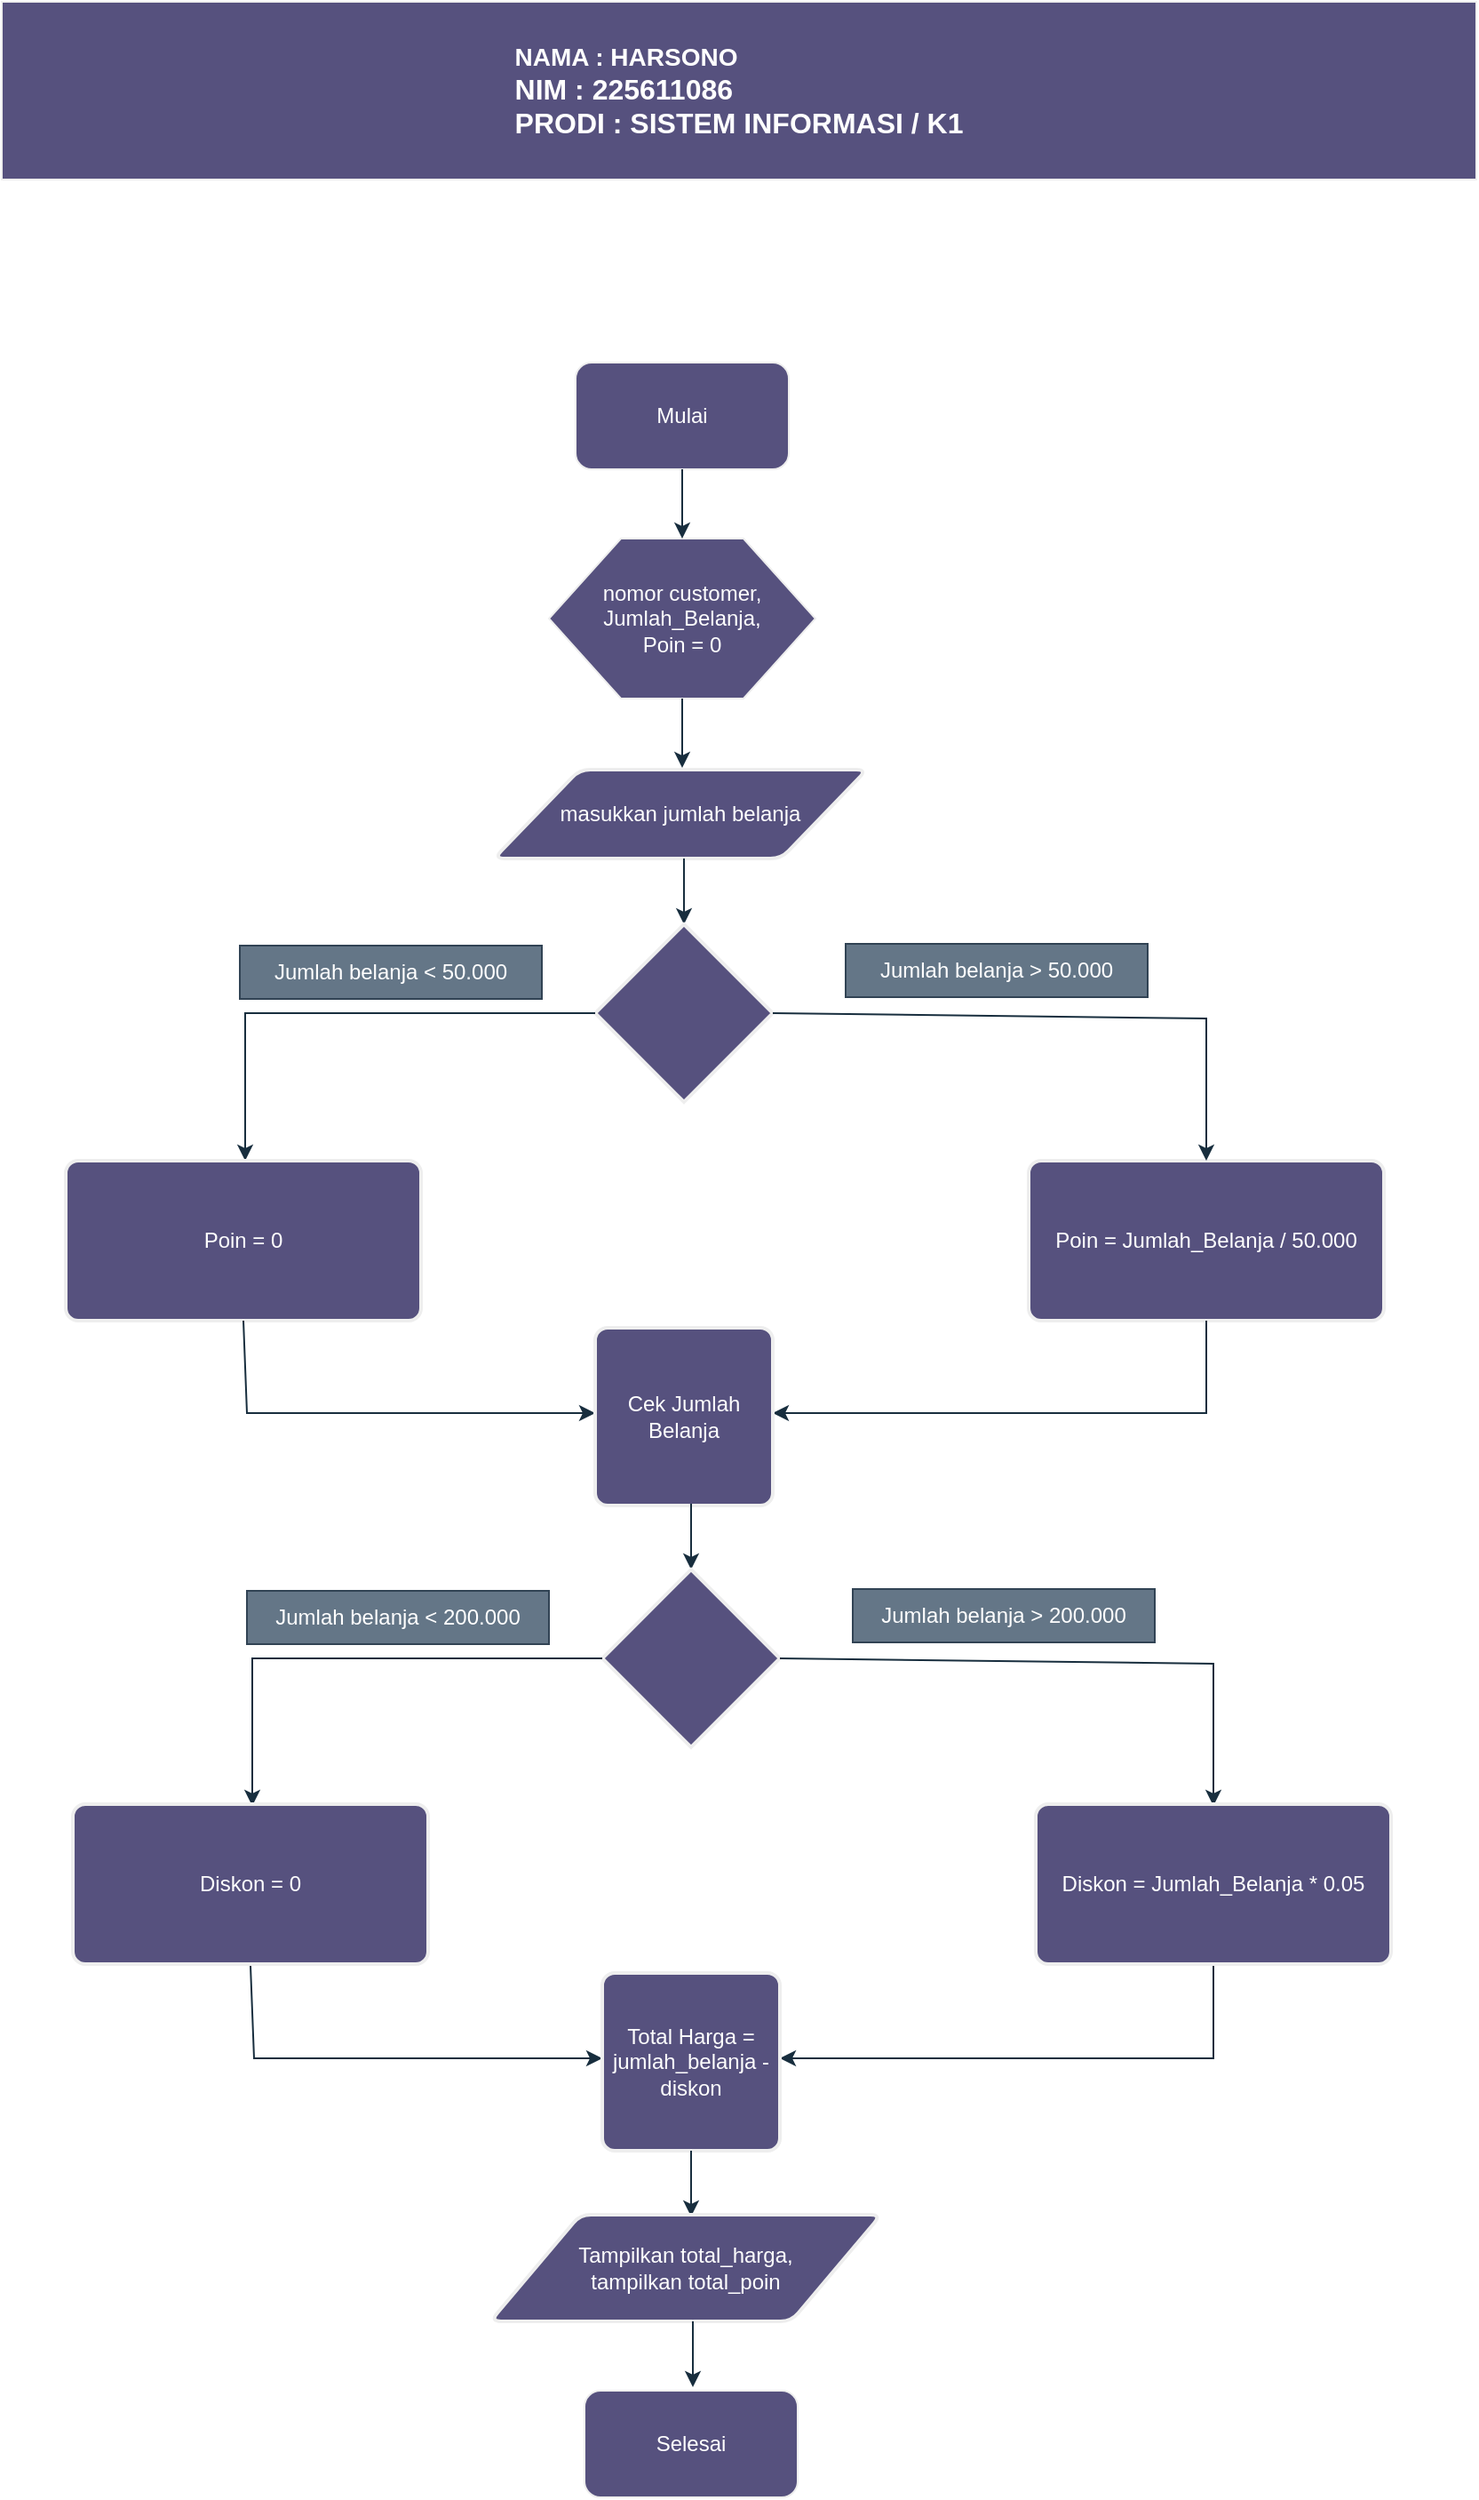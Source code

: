 <mxfile version="21.7.5" type="github" pages="3">
  <diagram name="Page-1" id="74e2e168-ea6b-b213-b513-2b3c1d86103e">
    <mxGraphModel dx="1120" dy="520" grid="1" gridSize="10" guides="1" tooltips="1" connect="1" arrows="1" fold="1" page="1" pageScale="1" pageWidth="850" pageHeight="1500" background="none" math="0" shadow="0">
      <root>
        <mxCell id="0" />
        <mxCell id="1" parent="0" />
        <mxCell id="5HVlAv0M6LLN2Jrp2UyM-1" value="Mulai" style="rounded=1;whiteSpace=wrap;html=1;points=[[0,0,0,0,0],[0,0.25,0,0,0],[0,0.5,0,0,0],[0,0.75,0,0,0],[0,1,0,0,0],[0.25,0,0,0,0],[0.25,1,0,0,0],[0.5,0,0,0,0],[0.5,1,0,0,0],[0.75,0,0,0,0],[0.75,1,0,0,0],[1,0,0,0,0],[1,0.25,0,0,0],[1,0.5,0,0,0],[1,0.75,0,0,0],[1,1,0,0,0]];labelBackgroundColor=none;fillColor=#56517E;strokeColor=#EEEEEE;fontColor=#FFFFFF;" parent="1" vertex="1">
          <mxGeometry x="333" y="223" width="120" height="60" as="geometry" />
        </mxCell>
        <mxCell id="5HVlAv0M6LLN2Jrp2UyM-6" value="masukkan jumlah belanja" style="shape=parallelogram;html=1;strokeWidth=2;perimeter=parallelogramPerimeter;whiteSpace=wrap;rounded=1;arcSize=12;size=0.23;labelBackgroundColor=none;fillColor=#56517E;strokeColor=#EEEEEE;fontColor=#FFFFFF;" parent="1" vertex="1">
          <mxGeometry x="287" y="452" width="210" height="50" as="geometry" />
        </mxCell>
        <mxCell id="5HVlAv0M6LLN2Jrp2UyM-8" value="" style="group;labelBackgroundColor=none;fontColor=#FFFFFF;" parent="1" vertex="1" connectable="0">
          <mxGeometry x="318" y="322" width="150" height="90" as="geometry" />
        </mxCell>
        <mxCell id="5HVlAv0M6LLN2Jrp2UyM-4" value="" style="verticalLabelPosition=bottom;verticalAlign=top;html=1;shape=hexagon;perimeter=hexagonPerimeter2;arcSize=6;size=0.27;labelBackgroundColor=none;fillColor=#56517E;strokeColor=#EEEEEE;fontColor=#FFFFFF;" parent="5HVlAv0M6LLN2Jrp2UyM-8" vertex="1">
          <mxGeometry width="150" height="90" as="geometry" />
        </mxCell>
        <mxCell id="5HVlAv0M6LLN2Jrp2UyM-7" value="&lt;div&gt;nomor customer,&lt;/div&gt;&lt;div&gt;Jumlah_Belanja,&lt;/div&gt;&lt;div&gt;Poin = 0&lt;/div&gt;" style="text;strokeColor=none;align=center;fillColor=none;html=1;verticalAlign=middle;whiteSpace=wrap;rounded=0;labelBackgroundColor=none;fontColor=#FFFFFF;" parent="5HVlAv0M6LLN2Jrp2UyM-8" vertex="1">
          <mxGeometry x="25" y="20" width="100" height="50" as="geometry" />
        </mxCell>
        <mxCell id="5HVlAv0M6LLN2Jrp2UyM-9" value="" style="endArrow=classic;html=1;rounded=0;labelBackgroundColor=none;strokeColor=#182E3E;fontColor=default;" parent="1" source="5HVlAv0M6LLN2Jrp2UyM-1" target="5HVlAv0M6LLN2Jrp2UyM-4" edge="1">
          <mxGeometry width="50" height="50" relative="1" as="geometry">
            <mxPoint x="333" y="442" as="sourcePoint" />
            <mxPoint x="383" y="392" as="targetPoint" />
            <Array as="points">
              <mxPoint x="393" y="322" />
            </Array>
          </mxGeometry>
        </mxCell>
        <mxCell id="5HVlAv0M6LLN2Jrp2UyM-10" value="" style="endArrow=classic;html=1;rounded=0;labelBackgroundColor=none;strokeColor=#182E3E;fontColor=default;" parent="1" edge="1">
          <mxGeometry width="50" height="50" relative="1" as="geometry">
            <mxPoint x="393" y="412" as="sourcePoint" />
            <mxPoint x="393" y="451" as="targetPoint" />
            <Array as="points">
              <mxPoint x="393" y="451" />
            </Array>
          </mxGeometry>
        </mxCell>
        <mxCell id="5HVlAv0M6LLN2Jrp2UyM-11" value="Poin = Jumlah_Belanja / 50.000" style="rounded=1;whiteSpace=wrap;html=1;absoluteArcSize=1;arcSize=14;strokeWidth=2;labelBackgroundColor=none;fillColor=#56517E;strokeColor=#EEEEEE;fontColor=#FFFFFF;" parent="1" vertex="1">
          <mxGeometry x="588" y="672" width="200" height="90" as="geometry" />
        </mxCell>
        <mxCell id="5HVlAv0M6LLN2Jrp2UyM-12" value="" style="endArrow=classic;html=1;rounded=0;labelBackgroundColor=none;strokeColor=#182E3E;fontColor=default;" parent="1" edge="1">
          <mxGeometry width="50" height="50" relative="1" as="geometry">
            <mxPoint x="394" y="502" as="sourcePoint" />
            <mxPoint x="394" y="539" as="targetPoint" />
            <Array as="points">
              <mxPoint x="394" y="539" />
            </Array>
          </mxGeometry>
        </mxCell>
        <mxCell id="5HVlAv0M6LLN2Jrp2UyM-13" value="" style="strokeWidth=2;html=1;shape=mxgraph.flowchart.decision;whiteSpace=wrap;labelBackgroundColor=none;fillColor=#56517E;strokeColor=#EEEEEE;fontColor=#FFFFFF;" parent="1" vertex="1">
          <mxGeometry x="344" y="539" width="100" height="100" as="geometry" />
        </mxCell>
        <mxCell id="5HVlAv0M6LLN2Jrp2UyM-15" value="" style="endArrow=classic;html=1;rounded=0;entryX=0.5;entryY=0;entryDx=0;entryDy=0;labelBackgroundColor=none;strokeColor=#182E3E;fontColor=default;exitX=1;exitY=0.5;exitDx=0;exitDy=0;exitPerimeter=0;" parent="1" source="5HVlAv0M6LLN2Jrp2UyM-13" target="5HVlAv0M6LLN2Jrp2UyM-11" edge="1">
          <mxGeometry width="50" height="50" relative="1" as="geometry">
            <mxPoint x="468" y="589" as="sourcePoint" />
            <mxPoint x="497" y="571" as="targetPoint" />
            <Array as="points">
              <mxPoint x="688" y="592" />
            </Array>
          </mxGeometry>
        </mxCell>
        <mxCell id="5HVlAv0M6LLN2Jrp2UyM-16" value="Jumlah belanja &amp;gt; 50.000" style="text;strokeColor=#314354;align=center;fillColor=#647687;html=1;verticalAlign=middle;whiteSpace=wrap;rounded=0;labelBackgroundColor=none;fontColor=#ffffff;" parent="1" vertex="1">
          <mxGeometry x="485" y="550" width="170" height="30" as="geometry" />
        </mxCell>
        <mxCell id="5HVlAv0M6LLN2Jrp2UyM-17" value="" style="endArrow=classic;html=1;rounded=0;exitX=0;exitY=0.5;exitDx=0;exitDy=0;exitPerimeter=0;labelBackgroundColor=none;strokeColor=#182E3E;fontColor=default;" parent="1" source="5HVlAv0M6LLN2Jrp2UyM-13" edge="1">
          <mxGeometry width="50" height="50" relative="1" as="geometry">
            <mxPoint x="428" y="599" as="sourcePoint" />
            <mxPoint x="147" y="672" as="targetPoint" />
            <Array as="points">
              <mxPoint x="147" y="589" />
            </Array>
          </mxGeometry>
        </mxCell>
        <mxCell id="9LC1-C9B8ry4PlxiWx_H-1" value="Poin = 0" style="rounded=1;whiteSpace=wrap;html=1;absoluteArcSize=1;arcSize=14;strokeWidth=2;labelBackgroundColor=none;fillColor=#56517E;strokeColor=#EEEEEE;fontColor=#FFFFFF;" parent="1" vertex="1">
          <mxGeometry x="46" y="672" width="200" height="90" as="geometry" />
        </mxCell>
        <mxCell id="9LC1-C9B8ry4PlxiWx_H-2" value="Jumlah belanja &amp;lt; 50.000" style="text;strokeColor=#314354;align=center;fillColor=#647687;html=1;verticalAlign=middle;whiteSpace=wrap;rounded=0;labelBackgroundColor=none;fontColor=#ffffff;" parent="1" vertex="1">
          <mxGeometry x="144" y="551" width="170" height="30" as="geometry" />
        </mxCell>
        <mxCell id="9LC1-C9B8ry4PlxiWx_H-6" value="" style="endArrow=classic;html=1;rounded=0;labelBackgroundColor=none;strokeColor=#182E3E;fontColor=default;exitX=0.5;exitY=1;exitDx=0;exitDy=0;entryX=0;entryY=0.5;entryDx=0;entryDy=0;entryPerimeter=0;" parent="1" source="9LC1-C9B8ry4PlxiWx_H-1" edge="1">
          <mxGeometry width="50" height="50" relative="1" as="geometry">
            <mxPoint x="118" y="494" as="sourcePoint" />
            <mxPoint x="344" y="814" as="targetPoint" />
            <Array as="points">
              <mxPoint x="148" y="814" />
            </Array>
          </mxGeometry>
        </mxCell>
        <mxCell id="9LC1-C9B8ry4PlxiWx_H-7" value="" style="endArrow=classic;html=1;rounded=0;exitX=0.5;exitY=1;exitDx=0;exitDy=0;labelBackgroundColor=none;strokeColor=#182E3E;fontColor=default;entryX=1;entryY=0.5;entryDx=0;entryDy=0;entryPerimeter=0;" parent="1" source="5HVlAv0M6LLN2Jrp2UyM-11" edge="1">
          <mxGeometry width="50" height="50" relative="1" as="geometry">
            <mxPoint x="478" y="854" as="sourcePoint" />
            <mxPoint x="444" y="814" as="targetPoint" />
            <Array as="points">
              <mxPoint x="688" y="814" />
            </Array>
          </mxGeometry>
        </mxCell>
        <mxCell id="9LC1-C9B8ry4PlxiWx_H-10" value="Cek Jumlah Belanja" style="rounded=1;whiteSpace=wrap;html=1;absoluteArcSize=1;arcSize=14;strokeWidth=2;strokeColor=#EEEEEE;fontColor=#FFFFFF;fillColor=#56517E;" parent="1" vertex="1">
          <mxGeometry x="344" y="766" width="100" height="100" as="geometry" />
        </mxCell>
        <mxCell id="9LC1-C9B8ry4PlxiWx_H-11" value="" style="endArrow=classic;html=1;rounded=0;labelBackgroundColor=none;strokeColor=#182E3E;fontColor=default;" parent="1" edge="1">
          <mxGeometry width="50" height="50" relative="1" as="geometry">
            <mxPoint x="398" y="865" as="sourcePoint" />
            <mxPoint x="398" y="902" as="targetPoint" />
            <Array as="points">
              <mxPoint x="398" y="902" />
            </Array>
          </mxGeometry>
        </mxCell>
        <mxCell id="9LC1-C9B8ry4PlxiWx_H-12" value="" style="strokeWidth=2;html=1;shape=mxgraph.flowchart.decision;whiteSpace=wrap;labelBackgroundColor=none;fillColor=#56517E;strokeColor=#EEEEEE;fontColor=#FFFFFF;" parent="1" vertex="1">
          <mxGeometry x="348" y="902" width="100" height="100" as="geometry" />
        </mxCell>
        <mxCell id="9LC1-C9B8ry4PlxiWx_H-13" value="" style="endArrow=classic;html=1;rounded=0;entryX=0.5;entryY=0;entryDx=0;entryDy=0;labelBackgroundColor=none;strokeColor=#182E3E;fontColor=default;exitX=1;exitY=0.5;exitDx=0;exitDy=0;exitPerimeter=0;" parent="1" edge="1">
          <mxGeometry width="50" height="50" relative="1" as="geometry">
            <mxPoint x="448" y="952" as="sourcePoint" />
            <mxPoint x="692" y="1035" as="targetPoint" />
            <Array as="points">
              <mxPoint x="692" y="955" />
            </Array>
          </mxGeometry>
        </mxCell>
        <mxCell id="9LC1-C9B8ry4PlxiWx_H-14" value="Jumlah belanja &amp;gt; 200.000" style="text;strokeColor=#314354;align=center;fillColor=#647687;html=1;verticalAlign=middle;whiteSpace=wrap;rounded=0;labelBackgroundColor=none;fontColor=#ffffff;" parent="1" vertex="1">
          <mxGeometry x="489" y="913" width="170" height="30" as="geometry" />
        </mxCell>
        <mxCell id="9LC1-C9B8ry4PlxiWx_H-15" value="" style="endArrow=classic;html=1;rounded=0;exitX=0;exitY=0.5;exitDx=0;exitDy=0;exitPerimeter=0;labelBackgroundColor=none;strokeColor=#182E3E;fontColor=default;" parent="1" edge="1">
          <mxGeometry width="50" height="50" relative="1" as="geometry">
            <mxPoint x="348" y="952" as="sourcePoint" />
            <mxPoint x="151" y="1035" as="targetPoint" />
            <Array as="points">
              <mxPoint x="151" y="952" />
            </Array>
          </mxGeometry>
        </mxCell>
        <mxCell id="9LC1-C9B8ry4PlxiWx_H-16" value="Jumlah belanja &amp;lt; 200.000" style="text;strokeColor=#314354;align=center;fillColor=#647687;html=1;verticalAlign=middle;whiteSpace=wrap;rounded=0;labelBackgroundColor=none;fontColor=#ffffff;" parent="1" vertex="1">
          <mxGeometry x="148" y="914" width="170" height="30" as="geometry" />
        </mxCell>
        <mxCell id="9LC1-C9B8ry4PlxiWx_H-17" value="Diskon = Jumlah_Belanja * 0.05" style="rounded=1;whiteSpace=wrap;html=1;absoluteArcSize=1;arcSize=14;strokeWidth=2;labelBackgroundColor=none;fillColor=#56517E;strokeColor=#EEEEEE;fontColor=#FFFFFF;" parent="1" vertex="1">
          <mxGeometry x="592" y="1034" width="200" height="90" as="geometry" />
        </mxCell>
        <mxCell id="9LC1-C9B8ry4PlxiWx_H-18" value="Diskon = 0" style="rounded=1;whiteSpace=wrap;html=1;absoluteArcSize=1;arcSize=14;strokeWidth=2;labelBackgroundColor=none;fillColor=#56517E;strokeColor=#EEEEEE;fontColor=#FFFFFF;" parent="1" vertex="1">
          <mxGeometry x="50" y="1034" width="200" height="90" as="geometry" />
        </mxCell>
        <mxCell id="9LC1-C9B8ry4PlxiWx_H-19" value="" style="endArrow=classic;html=1;rounded=0;labelBackgroundColor=none;strokeColor=#182E3E;fontColor=default;exitX=0.5;exitY=1;exitDx=0;exitDy=0;entryX=0;entryY=0.5;entryDx=0;entryDy=0;entryPerimeter=0;" parent="1" edge="1">
          <mxGeometry width="50" height="50" relative="1" as="geometry">
            <mxPoint x="150" y="1125" as="sourcePoint" />
            <mxPoint x="348" y="1177" as="targetPoint" />
            <Array as="points">
              <mxPoint x="152" y="1177" />
            </Array>
          </mxGeometry>
        </mxCell>
        <mxCell id="9LC1-C9B8ry4PlxiWx_H-20" value="" style="endArrow=classic;html=1;rounded=0;exitX=0.5;exitY=1;exitDx=0;exitDy=0;labelBackgroundColor=none;strokeColor=#182E3E;fontColor=default;entryX=1;entryY=0.5;entryDx=0;entryDy=0;entryPerimeter=0;" parent="1" edge="1">
          <mxGeometry width="50" height="50" relative="1" as="geometry">
            <mxPoint x="692" y="1125" as="sourcePoint" />
            <mxPoint x="448" y="1177" as="targetPoint" />
            <Array as="points">
              <mxPoint x="692" y="1177" />
            </Array>
          </mxGeometry>
        </mxCell>
        <mxCell id="9LC1-C9B8ry4PlxiWx_H-21" value="Total Harga = jumlah_belanja - diskon" style="rounded=1;whiteSpace=wrap;html=1;absoluteArcSize=1;arcSize=14;strokeWidth=2;strokeColor=#EEEEEE;fontColor=#FFFFFF;fillColor=#56517E;" parent="1" vertex="1">
          <mxGeometry x="348" y="1129" width="100" height="100" as="geometry" />
        </mxCell>
        <mxCell id="9LC1-C9B8ry4PlxiWx_H-22" value="" style="endArrow=classic;html=1;rounded=0;labelBackgroundColor=none;strokeColor=#182E3E;fontColor=default;" parent="1" edge="1">
          <mxGeometry width="50" height="50" relative="1" as="geometry">
            <mxPoint x="398" y="1229" as="sourcePoint" />
            <mxPoint x="398" y="1266" as="targetPoint" />
            <Array as="points">
              <mxPoint x="398" y="1266" />
            </Array>
          </mxGeometry>
        </mxCell>
        <mxCell id="9LC1-C9B8ry4PlxiWx_H-23" value="Tampilkan total_harga,&lt;br&gt;tampilkan total_poin" style="shape=parallelogram;html=1;strokeWidth=2;perimeter=parallelogramPerimeter;whiteSpace=wrap;rounded=1;arcSize=12;size=0.23;strokeColor=#EEEEEE;fontColor=#FFFFFF;fillColor=#56517E;" parent="1" vertex="1">
          <mxGeometry x="285" y="1265" width="220" height="60" as="geometry" />
        </mxCell>
        <mxCell id="9LC1-C9B8ry4PlxiWx_H-24" value="" style="endArrow=classic;html=1;rounded=0;labelBackgroundColor=none;strokeColor=#182E3E;fontColor=default;" parent="1" edge="1">
          <mxGeometry width="50" height="50" relative="1" as="geometry">
            <mxPoint x="399" y="1325" as="sourcePoint" />
            <mxPoint x="399" y="1362" as="targetPoint" />
            <Array as="points">
              <mxPoint x="399" y="1362" />
            </Array>
          </mxGeometry>
        </mxCell>
        <mxCell id="9LC1-C9B8ry4PlxiWx_H-25" value="Selesai" style="rounded=1;whiteSpace=wrap;html=1;points=[[0,0,0,0,0],[0,0.25,0,0,0],[0,0.5,0,0,0],[0,0.75,0,0,0],[0,1,0,0,0],[0.25,0,0,0,0],[0.25,1,0,0,0],[0.5,0,0,0,0],[0.5,1,0,0,0],[0.75,0,0,0,0],[0.75,1,0,0,0],[1,0,0,0,0],[1,0.25,0,0,0],[1,0.5,0,0,0],[1,0.75,0,0,0],[1,1,0,0,0]];labelBackgroundColor=none;fillColor=#56517E;strokeColor=#EEEEEE;fontColor=#FFFFFF;" parent="1" vertex="1">
          <mxGeometry x="338" y="1364" width="120" height="60" as="geometry" />
        </mxCell>
        <mxCell id="9LC1-C9B8ry4PlxiWx_H-26" value="&lt;div style=&quot;text-align: left;&quot;&gt;&lt;span style=&quot;background-color: initial;&quot;&gt;&lt;font style=&quot;font-size: 14px;&quot;&gt;&lt;b style=&quot;&quot;&gt;NAMA : HARSONO&lt;/b&gt;&lt;/font&gt;&lt;/span&gt;&lt;/div&gt;&lt;div style=&quot;text-align: left;&quot;&gt;&lt;span style=&quot;background-color: initial;&quot;&gt;&lt;font size=&quot;3&quot;&gt;&lt;b&gt;NIM : 225611086&lt;/b&gt;&lt;/font&gt;&lt;/span&gt;&lt;/div&gt;&lt;div style=&quot;text-align: left;&quot;&gt;&lt;span style=&quot;background-color: initial;&quot;&gt;&lt;font size=&quot;3&quot;&gt;&lt;b&gt;PRODI : SISTEM INFORMASI / K1&lt;/b&gt;&lt;/font&gt;&lt;/span&gt;&lt;/div&gt;" style="rounded=0;whiteSpace=wrap;html=1;strokeColor=#EEEEEE;fontColor=#FFFFFF;fillColor=#56517E;" parent="1" vertex="1">
          <mxGeometry x="10" y="20" width="830" height="100" as="geometry" />
        </mxCell>
      </root>
    </mxGraphModel>
  </diagram>
  <diagram id="CXMc4fqLy6vXlb0ryuxM" name="praktikum2">
    <mxGraphModel dx="1120" dy="520" grid="1" gridSize="10" guides="1" tooltips="1" connect="1" arrows="1" fold="1" page="1" pageScale="1" pageWidth="827" pageHeight="1169" background="#ffffff" math="0" shadow="0">
      <root>
        <mxCell id="0" />
        <mxCell id="1" parent="0" />
        <mxCell id="yrcFOGqPUY2NcoeynxUl-1" value="&lt;p style=&quot;margin-bottom:8.0pt;mso-add-space:auto;&lt;br/&gt;text-indent:-18.0pt;line-height:107%;mso-list:l0 level1 lfo1&quot; class=&quot;MsoListParagraph&quot;&gt;&lt;span style=&quot;font-size:12.0pt;&lt;br/&gt;line-height:107%&quot; lang=&quot;EN-US&quot;&gt;Inisialisasi value x, low, high dan mid&lt;/span&gt;&lt;/p&gt;" style="rounded=0;whiteSpace=wrap;html=1;labelBackgroundColor=none;fillColor=#21C0A5;strokeColor=#006658;fontColor=#5C5C5C;" parent="1" vertex="1">
          <mxGeometry x="330" y="20" width="200" height="60" as="geometry" />
        </mxCell>
        <mxCell id="yrcFOGqPUY2NcoeynxUl-2" value="&lt;p style=&quot;margin-bottom:8.0pt;mso-add-space:auto;&lt;br/&gt;text-indent:-18.0pt;line-height:107%;mso-list:l0 level1 lfo1&quot; class=&quot;MsoListParagraph&quot;&gt;&lt;span style=&quot;font-size:12.0pt;&lt;br/&gt;line-height:107%&quot; lang=&quot;EN-US&quot;&gt;x=0, low=0, high=n-1&lt;/span&gt;&lt;/p&gt;" style="rounded=0;whiteSpace=wrap;html=1;labelBackgroundColor=none;fillColor=#21C0A5;strokeColor=#006658;fontColor=#5C5C5C;" parent="1" vertex="1">
          <mxGeometry x="330" y="111" width="200" height="60" as="geometry" />
        </mxCell>
        <mxCell id="yrcFOGqPUY2NcoeynxUl-3" value="" style="endArrow=none;html=1;rounded=0;entryX=0.5;entryY=1;entryDx=0;entryDy=0;labelBackgroundColor=none;strokeColor=#006658;fontColor=default;" parent="1" source="yrcFOGqPUY2NcoeynxUl-2" target="yrcFOGqPUY2NcoeynxUl-1" edge="1">
          <mxGeometry width="50" height="50" relative="1" as="geometry">
            <mxPoint x="340" y="270" as="sourcePoint" />
            <mxPoint x="390" y="220" as="targetPoint" />
          </mxGeometry>
        </mxCell>
        <mxCell id="yrcFOGqPUY2NcoeynxUl-4" value="" style="endArrow=classic;html=1;rounded=0;exitX=0.5;exitY=1;exitDx=0;exitDy=0;entryX=0.5;entryY=0;entryDx=0;entryDy=0;labelBackgroundColor=none;strokeColor=#006658;fontColor=default;" parent="1" source="yrcFOGqPUY2NcoeynxUl-2" target="yrcFOGqPUY2NcoeynxUl-5" edge="1">
          <mxGeometry width="50" height="50" relative="1" as="geometry">
            <mxPoint x="390" y="250" as="sourcePoint" />
            <mxPoint x="430" y="190" as="targetPoint" />
          </mxGeometry>
        </mxCell>
        <mxCell id="yrcFOGqPUY2NcoeynxUl-5" value="" style="ellipse;whiteSpace=wrap;html=1;aspect=fixed;labelBackgroundColor=none;fillColor=#21C0A5;strokeColor=#006658;fontColor=#5C5C5C;" parent="1" vertex="1">
          <mxGeometry x="420" y="200" width="20" height="20" as="geometry" />
        </mxCell>
        <mxCell id="yrcFOGqPUY2NcoeynxUl-6" value="" style="endArrow=classic;html=1;rounded=0;exitX=0.5;exitY=1;exitDx=0;exitDy=0;entryX=0.5;entryY=0;entryDx=0;entryDy=0;entryPerimeter=0;labelBackgroundColor=none;strokeColor=#006658;fontColor=default;" parent="1" source="yrcFOGqPUY2NcoeynxUl-5" target="yrcFOGqPUY2NcoeynxUl-7" edge="1">
          <mxGeometry width="50" height="50" relative="1" as="geometry">
            <mxPoint x="440" y="181" as="sourcePoint" />
            <mxPoint x="430" y="240" as="targetPoint" />
          </mxGeometry>
        </mxCell>
        <mxCell id="yrcFOGqPUY2NcoeynxUl-7" value="&lt;font style=&quot;font-size: 10px;&quot;&gt;low &amp;lt; high&lt;/font&gt;" style="strokeWidth=2;html=1;shape=mxgraph.flowchart.decision;whiteSpace=wrap;labelBackgroundColor=none;fillColor=#21C0A5;strokeColor=#006658;fontColor=#5C5C5C;" parent="1" vertex="1">
          <mxGeometry x="395" y="240" width="70" height="50" as="geometry" />
        </mxCell>
        <mxCell id="yrcFOGqPUY2NcoeynxUl-8" value="" style="endArrow=classic;html=1;rounded=0;exitX=0;exitY=0.5;exitDx=0;exitDy=0;exitPerimeter=0;entryX=0.5;entryY=0;entryDx=0;entryDy=0;entryPerimeter=0;labelBackgroundColor=none;strokeColor=#006658;fontColor=default;" parent="1" source="yrcFOGqPUY2NcoeynxUl-7" target="yrcFOGqPUY2NcoeynxUl-9" edge="1">
          <mxGeometry width="50" height="50" relative="1" as="geometry">
            <mxPoint x="500" y="250" as="sourcePoint" />
            <mxPoint x="500" y="300" as="targetPoint" />
            <Array as="points">
              <mxPoint x="350" y="265" />
              <mxPoint x="320" y="265" />
            </Array>
          </mxGeometry>
        </mxCell>
        <mxCell id="yrcFOGqPUY2NcoeynxUl-9" value="&lt;font style=&quot;font-size: 10px;&quot;&gt;x &amp;lt; mid&lt;/font&gt;" style="strokeWidth=2;html=1;shape=mxgraph.flowchart.decision;whiteSpace=wrap;labelBackgroundColor=none;fillColor=#21C0A5;strokeColor=#006658;fontColor=#5C5C5C;" parent="1" vertex="1">
          <mxGeometry x="285" y="300" width="70" height="50" as="geometry" />
        </mxCell>
        <mxCell id="yrcFOGqPUY2NcoeynxUl-10" value="T" style="text;html=1;strokeColor=none;fillColor=none;align=center;verticalAlign=middle;whiteSpace=wrap;rounded=0;labelBackgroundColor=none;fontColor=#5C5C5C;" parent="1" vertex="1">
          <mxGeometry x="330" y="240" width="60" height="30" as="geometry" />
        </mxCell>
        <mxCell id="yrcFOGqPUY2NcoeynxUl-11" value="" style="endArrow=classic;html=1;rounded=0;exitX=1;exitY=0.5;exitDx=0;exitDy=0;exitPerimeter=0;entryX=0.5;entryY=0;entryDx=0;entryDy=0;labelBackgroundColor=none;strokeColor=#006658;fontColor=default;" parent="1" source="yrcFOGqPUY2NcoeynxUl-7" target="yrcFOGqPUY2NcoeynxUl-13" edge="1">
          <mxGeometry width="50" height="50" relative="1" as="geometry">
            <mxPoint x="546" y="275" as="sourcePoint" />
            <mxPoint x="550" y="310" as="targetPoint" />
            <Array as="points">
              <mxPoint x="550" y="265" />
            </Array>
          </mxGeometry>
        </mxCell>
        <mxCell id="yrcFOGqPUY2NcoeynxUl-12" value="F" style="text;html=1;strokeColor=none;fillColor=none;align=center;verticalAlign=middle;whiteSpace=wrap;rounded=0;labelBackgroundColor=none;fontColor=#5C5C5C;" parent="1" vertex="1">
          <mxGeometry x="480" y="235" width="60" height="40" as="geometry" />
        </mxCell>
        <mxCell id="yrcFOGqPUY2NcoeynxUl-13" value="&lt;font style=&quot;font-size: 10px;&quot;&gt;Return -1&lt;/font&gt;" style="rounded=0;whiteSpace=wrap;html=1;labelBackgroundColor=none;fillColor=#21C0A5;strokeColor=#006658;fontColor=#5C5C5C;" parent="1" vertex="1">
          <mxGeometry x="510" y="311" width="80" height="30" as="geometry" />
        </mxCell>
        <mxCell id="yrcFOGqPUY2NcoeynxUl-16" value="" style="endArrow=classic;html=1;rounded=0;exitX=1;exitY=0.5;exitDx=0;exitDy=0;entryX=1;entryY=0.5;entryDx=0;entryDy=0;labelBackgroundColor=none;strokeColor=#006658;fontColor=default;" parent="1" source="yrcFOGqPUY2NcoeynxUl-13" target="yrcFOGqPUY2NcoeynxUl-5" edge="1">
          <mxGeometry width="50" height="50" relative="1" as="geometry">
            <mxPoint x="600" y="275" as="sourcePoint" />
            <mxPoint x="685" y="321" as="targetPoint" />
            <Array as="points">
              <mxPoint x="630" y="326" />
              <mxPoint x="630" y="210" />
              <mxPoint x="570" y="210" />
            </Array>
          </mxGeometry>
        </mxCell>
        <mxCell id="yrcFOGqPUY2NcoeynxUl-17" value="" style="endArrow=classic;html=1;rounded=0;exitX=0;exitY=0.5;exitDx=0;exitDy=0;exitPerimeter=0;entryX=0.5;entryY=0;entryDx=0;entryDy=0;labelBackgroundColor=none;strokeColor=#006658;fontColor=default;" parent="1" source="yrcFOGqPUY2NcoeynxUl-9" target="yrcFOGqPUY2NcoeynxUl-21" edge="1">
          <mxGeometry width="50" height="50" relative="1" as="geometry">
            <mxPoint x="286" y="325" as="sourcePoint" />
            <mxPoint x="210" y="380" as="targetPoint" />
            <Array as="points">
              <mxPoint x="241" y="325" />
              <mxPoint x="210" y="325" />
            </Array>
          </mxGeometry>
        </mxCell>
        <mxCell id="yrcFOGqPUY2NcoeynxUl-18" value="T" style="text;html=1;strokeColor=none;fillColor=none;align=center;verticalAlign=middle;whiteSpace=wrap;rounded=0;labelBackgroundColor=none;fontColor=#5C5C5C;" parent="1" vertex="1">
          <mxGeometry x="221" y="300" width="60" height="30" as="geometry" />
        </mxCell>
        <mxCell id="yrcFOGqPUY2NcoeynxUl-19" value="" style="endArrow=classic;html=1;rounded=0;exitX=1;exitY=0.5;exitDx=0;exitDy=0;exitPerimeter=0;entryX=0.5;entryY=0;entryDx=0;entryDy=0;labelBackgroundColor=none;strokeColor=#006658;fontColor=default;" parent="1" source="yrcFOGqPUY2NcoeynxUl-9" target="yrcFOGqPUY2NcoeynxUl-22" edge="1">
          <mxGeometry width="50" height="50" relative="1" as="geometry">
            <mxPoint x="370" y="325" as="sourcePoint" />
            <mxPoint x="441" y="380" as="targetPoint" />
            <Array as="points">
              <mxPoint x="441" y="325" />
            </Array>
          </mxGeometry>
        </mxCell>
        <mxCell id="yrcFOGqPUY2NcoeynxUl-20" value="F" style="text;html=1;strokeColor=none;fillColor=none;align=center;verticalAlign=middle;whiteSpace=wrap;rounded=0;labelBackgroundColor=none;fontColor=#5C5C5C;" parent="1" vertex="1">
          <mxGeometry x="371" y="295" width="60" height="40" as="geometry" />
        </mxCell>
        <mxCell id="yrcFOGqPUY2NcoeynxUl-21" value="&lt;font style=&quot;font-size: 10px;&quot;&gt;High = mid – 1&lt;/font&gt;" style="rounded=0;whiteSpace=wrap;html=1;labelBackgroundColor=none;fillColor=#21C0A5;strokeColor=#006658;fontColor=#5C5C5C;" parent="1" vertex="1">
          <mxGeometry x="170" y="380" width="80" height="30" as="geometry" />
        </mxCell>
        <mxCell id="yrcFOGqPUY2NcoeynxUl-22" value="&lt;font style=&quot;font-size: 10px;&quot;&gt;Low = mid + 1&lt;/font&gt;" style="rounded=0;whiteSpace=wrap;html=1;labelBackgroundColor=none;fillColor=#21C0A5;strokeColor=#006658;fontColor=#5C5C5C;" parent="1" vertex="1">
          <mxGeometry x="401" y="380" width="80" height="30" as="geometry" />
        </mxCell>
        <mxCell id="yrcFOGqPUY2NcoeynxUl-24" value="" style="endArrow=classic;html=1;rounded=0;exitX=0.5;exitY=1;exitDx=0;exitDy=0;entryX=0;entryY=0.5;entryDx=0;entryDy=0;labelBackgroundColor=none;strokeColor=#006658;fontColor=default;" parent="1" source="yrcFOGqPUY2NcoeynxUl-21" target="yrcFOGqPUY2NcoeynxUl-26" edge="1">
          <mxGeometry width="50" height="50" relative="1" as="geometry">
            <mxPoint x="295" y="451" as="sourcePoint" />
            <mxPoint x="290" y="451" as="targetPoint" />
            <Array as="points">
              <mxPoint x="210" y="450" />
              <mxPoint x="220" y="450" />
            </Array>
          </mxGeometry>
        </mxCell>
        <mxCell id="yrcFOGqPUY2NcoeynxUl-25" value="" style="endArrow=classic;html=1;rounded=0;exitX=0.487;exitY=1;exitDx=0;exitDy=0;exitPerimeter=0;entryX=1;entryY=0.5;entryDx=0;entryDy=0;labelBackgroundColor=none;strokeColor=#006658;fontColor=default;" parent="1" source="yrcFOGqPUY2NcoeynxUl-22" target="yrcFOGqPUY2NcoeynxUl-26" edge="1">
          <mxGeometry width="50" height="50" relative="1" as="geometry">
            <mxPoint x="365" y="451" as="sourcePoint" />
            <mxPoint x="340" y="450" as="targetPoint" />
            <Array as="points">
              <mxPoint x="440" y="450" />
            </Array>
          </mxGeometry>
        </mxCell>
        <mxCell id="yrcFOGqPUY2NcoeynxUl-26" value="" style="ellipse;whiteSpace=wrap;html=1;aspect=fixed;labelBackgroundColor=none;fillColor=#21C0A5;strokeColor=#006658;fontColor=#5C5C5C;" parent="1" vertex="1">
          <mxGeometry x="310" y="440" width="20" height="20" as="geometry" />
        </mxCell>
        <mxCell id="yrcFOGqPUY2NcoeynxUl-27" value="&lt;font style=&quot;font-size: 10px;&quot;&gt;Return mid&lt;/font&gt;" style="rounded=0;whiteSpace=wrap;html=1;labelBackgroundColor=none;fillColor=#21C0A5;strokeColor=#006658;fontColor=#5C5C5C;" parent="1" vertex="1">
          <mxGeometry x="280" y="501" width="80" height="30" as="geometry" />
        </mxCell>
        <mxCell id="yrcFOGqPUY2NcoeynxUl-28" value="" style="endArrow=classic;html=1;rounded=0;exitX=0.5;exitY=1;exitDx=0;exitDy=0;entryX=0.5;entryY=0;entryDx=0;entryDy=0;labelBackgroundColor=none;strokeColor=#006658;fontColor=default;" parent="1" source="yrcFOGqPUY2NcoeynxUl-26" target="yrcFOGqPUY2NcoeynxUl-27" edge="1">
          <mxGeometry width="50" height="50" relative="1" as="geometry">
            <mxPoint x="440" y="474" as="sourcePoint" />
            <mxPoint x="320" y="500" as="targetPoint" />
          </mxGeometry>
        </mxCell>
        <mxCell id="yrcFOGqPUY2NcoeynxUl-30" value="1" style="text;html=1;strokeColor=none;fillColor=none;align=center;verticalAlign=middle;whiteSpace=wrap;rounded=0;labelBackgroundColor=none;fontColor=#5C5C5C;" parent="1" vertex="1">
          <mxGeometry x="520" y="35" width="60" height="30" as="geometry" />
        </mxCell>
        <mxCell id="yrcFOGqPUY2NcoeynxUl-31" value="2" style="text;html=1;strokeColor=none;fillColor=none;align=center;verticalAlign=middle;whiteSpace=wrap;rounded=0;labelBackgroundColor=none;fontColor=#5C5C5C;" parent="1" vertex="1">
          <mxGeometry x="520" y="126" width="60" height="30" as="geometry" />
        </mxCell>
        <mxCell id="yrcFOGqPUY2NcoeynxUl-32" value="3" style="text;html=1;strokeColor=none;fillColor=none;align=center;verticalAlign=middle;whiteSpace=wrap;rounded=0;labelBackgroundColor=none;fontColor=#5C5C5C;" parent="1" vertex="1">
          <mxGeometry x="424" y="231" width="60" height="30" as="geometry" />
        </mxCell>
        <mxCell id="yrcFOGqPUY2NcoeynxUl-33" value="4" style="text;html=1;strokeColor=none;fillColor=none;align=center;verticalAlign=middle;whiteSpace=wrap;rounded=0;labelBackgroundColor=none;fontColor=#5C5C5C;" parent="1" vertex="1">
          <mxGeometry x="265" y="293" width="60" height="30" as="geometry" />
        </mxCell>
        <mxCell id="yrcFOGqPUY2NcoeynxUl-34" value="5" style="text;html=1;strokeColor=none;fillColor=none;align=center;verticalAlign=middle;whiteSpace=wrap;rounded=0;labelBackgroundColor=none;fontColor=#5C5C5C;" parent="1" vertex="1">
          <mxGeometry x="230" y="380" width="60" height="30" as="geometry" />
        </mxCell>
        <mxCell id="yrcFOGqPUY2NcoeynxUl-35" value="6" style="text;html=1;strokeColor=none;fillColor=none;align=center;verticalAlign=middle;whiteSpace=wrap;rounded=0;labelBackgroundColor=none;fontColor=#5C5C5C;" parent="1" vertex="1">
          <mxGeometry x="461" y="381" width="60" height="30" as="geometry" />
        </mxCell>
        <mxCell id="yrcFOGqPUY2NcoeynxUl-36" value="7" style="text;html=1;strokeColor=none;fillColor=none;align=center;verticalAlign=middle;whiteSpace=wrap;rounded=0;labelBackgroundColor=none;fontColor=#5C5C5C;" parent="1" vertex="1">
          <mxGeometry x="471" y="311" width="60" height="30" as="geometry" />
        </mxCell>
        <mxCell id="yrcFOGqPUY2NcoeynxUl-37" value="8" style="text;html=1;strokeColor=none;fillColor=none;align=center;verticalAlign=middle;whiteSpace=wrap;rounded=0;labelBackgroundColor=none;fontColor=#5C5C5C;" parent="1" vertex="1">
          <mxGeometry x="341" y="501" width="60" height="30" as="geometry" />
        </mxCell>
      </root>
    </mxGraphModel>
  </diagram>
  <diagram id="lNS7nUwOfYTe27iMlDpW" name="praktikum-3">
    <mxGraphModel dx="1120" dy="520" grid="0" gridSize="10" guides="1" tooltips="1" connect="1" arrows="1" fold="1" page="0" pageScale="1" pageWidth="827" pageHeight="1169" math="0" shadow="0">
      <root>
        <mxCell id="0" />
        <mxCell id="1" parent="0" />
      </root>
    </mxGraphModel>
  </diagram>
</mxfile>
